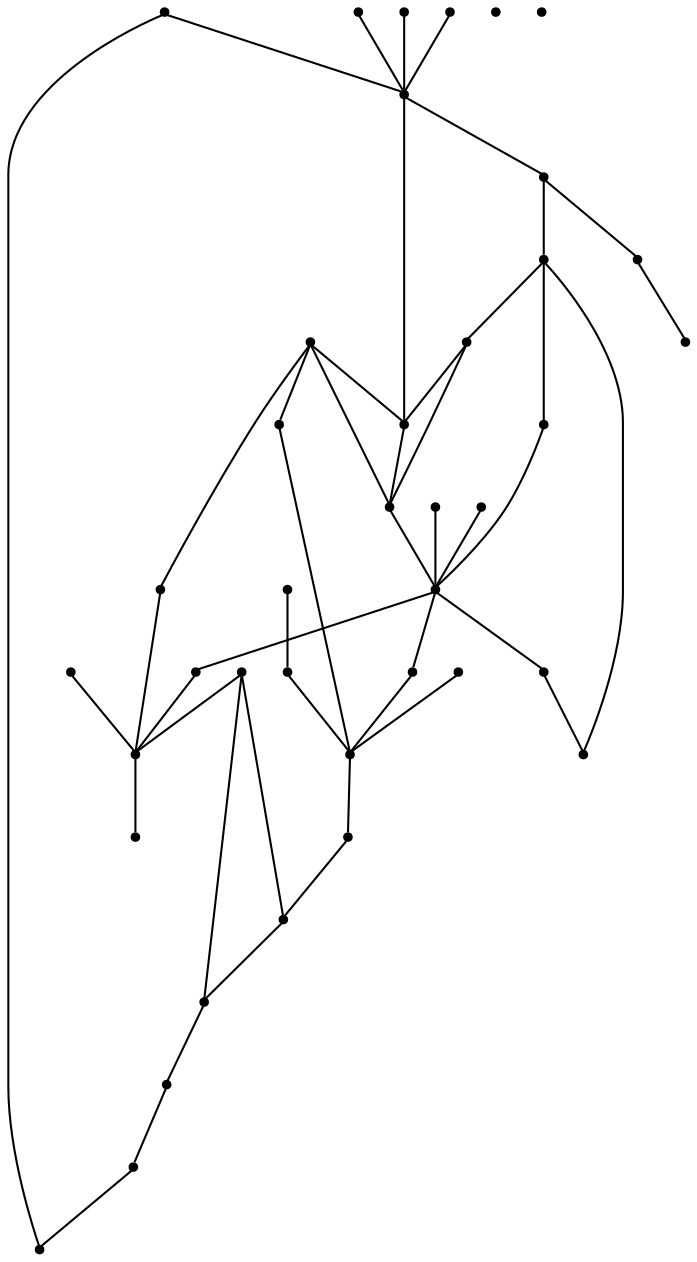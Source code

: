 graph {
  node [shape=point,comment="{\"directed\":false,\"doi\":\"10.1007/3-540-45848-4_3\",\"figure\":\"? (2)\"}"]

  v0 [pos="1716.9583638509116,739.0346152150732"]
  v1 [pos="1661.5563074747724,755.0054493113462"]
  v2 [pos="1661.5563074747724,1168.305264171372"]
  v3 [pos="1608.3645502726238,1168.305264171372"]
  v4 [pos="1555.2083333333335,1168.2844581767026"]
  v5 [pos="1497.7083841959636,1401.2846412821714"]
  v6 [pos="1497.7083841959636,1158.6594683492285"]
  v7 [pos="1442.4062728881836,1174.6844552521013"]
  v8 [pos="1442.4062728881836,1401.2802702748877"]
  v9 [pos="1388.1521224975586,1174.6844552521013"]
  v10 [pos="1388.2083892822266,1334.1597023173276"]
  v11 [pos="1331.7082722981772,967.1596152150732"]
  v12 [pos="1331.7082722981772,1158.6594683492285"]
  v13 [pos="1331.7082722981772,1276.9094886942808"]
  v14 [pos="1275.4582722981772,1117.1596470042173"]
  v15 [pos="1275.4582722981772,1072.6596457326514"]
  v16 [pos="1275.4582722981772,1161.909590419541"]
  v17 [pos="1275.4582722981772,839.6594626271826"]
  v18 [pos="1218.9582824707031,1107.6594931447607"]
  v19 [pos="1162.7082824707031,1222.6596616272234"]
  v20 [pos="1162.7082824707031,1286.4096107645933"]
  v21 [pos="1162.7082824707031,1085.4096355601255"]
  v22 [pos="1162.7082824707031,1040.6596762502295"]
  v23 [pos="1106.2082926432292,1222.6596616272234"]
  v24 [pos="1106.2082926432292,1062.909533834865"]
  v25 [pos="1106.2082926432292,839.6594308380388"]
  v26 [pos="1106.2082926432292,938.5346355601255"]
  v27 [pos="1050.9583155314128,839.6594308380386"]
  v28 [pos="1050.9187698364258,922.5594145619971"]
  v29 [pos="997.7083206176758,839.6594308380388"]
  v30 [pos="944.4583257039388,881.0346546336118"]
  v31 [pos="890.2083079020183,989.6594626271826"]
  v32 [pos="890.2083079020183,1117.1596470042173"]
  v33 [pos="890.2083079020183,1161.909590419541"]
  v34 [pos="890.2083079020183,1254.4096412821714"]
  v35 [pos="890.2083079020183,1318.2844581767026"]
  v36 [pos="890.2083079020183,871.4094422821306"]
  v37 [pos="890.2083079020184,920.9094308380388"]
  v38 [pos="781.7687352498373,1248.0906747345232"]

  v38 -- v5 [id="-6",pos="781.7687352498373,1248.0906747345232 834.9625269571941,1433.1971429352068 834.9625269571941,1433.1971429352068 834.9625269571941,1433.1971429352068 1497.729237874349,1433.1971429352068 1497.729237874349,1433.1971429352068 1497.729237874349,1433.1971429352068 1497.7083841959636,1401.2846412821714 1497.7083841959636,1401.2846412821714 1497.7083841959636,1401.2846412821714"]
  v0 -- v30 [id="-1",pos="1716.9583638509116,739.0346152150732 1661.5582784016929,723.0886402293149 1661.5582784016929,723.0886402293149 1661.5582784016929,723.0886402293149 997.7291107177736,723.0886402293149 997.7291107177736,723.0886402293149 997.7291107177736,723.0886402293149 944.4583257039388,881.0346546336118 944.4583257039388,881.0346546336118 944.4583257039388,881.0346546336118"]
  v1 -- v0 [id="-4",pos="1661.5563074747724,755.0054493113462 1716.9583638509116,739.0346152150732 1716.9583638509116,739.0346152150732 1716.9583638509116,739.0346152150732"]
  v38 -- v8 [id="-7",pos="781.7687352498373,1248.0906747345232 834.9624633789064,1401.280461009751 834.9624633789064,1401.280461009751 834.9624633789064,1401.280461009751 1442.4062728881836,1401.2802702748877 1442.4062728881836,1401.2802702748877 1442.4062728881836,1401.2802702748877"]
  v4 -- v3 [id="-14",pos="1555.2083333333335,1168.2844581767026 1608.3645502726238,1168.305264171372 1608.3645502726238,1168.305264171372 1608.3645502726238,1168.305264171372"]
  v5 -- v4 [id="-20",pos="1497.7083841959636,1401.2846412821714 1555.2083333333335,1168.2844581767026 1555.2083333333335,1168.2844581767026 1555.2083333333335,1168.2844581767026"]
  v38 -- v13 [id="-22",pos="781.7687352498373,1248.0906747345232 834.9625269571941,1356.6013279124204 834.9625269571941,1356.6013279124204 834.9625269571941,1356.6013279124204 1275.3875732421875,1356.6013279124204 1275.3875732421875,1356.6013279124204 1275.3875732421875,1356.6013279124204 1331.7082722981772,1276.9094886942808 1331.7082722981772,1276.9094886942808 1331.7082722981772,1276.9094886942808"]
  v6 -- v12 [id="-25",pos="1497.7083841959636,1158.6594683492285 1442.4082438151042,1142.7720966502134 1442.4082438151042,1142.7720966502134 1442.4082438151042,1142.7720966502134 1388.1540934244792,1142.7720966502134 1388.1540934244792,1142.7720966502134 1388.1540934244792,1142.7720966502134 1331.7082722981772,1158.6594683492285 1331.7082722981772,1158.6594683492285 1331.7082722981772,1158.6594683492285"]
  v7 -- v6 [id="-28",pos="1442.4062728881836,1174.6844552521013 1497.7083841959636,1158.6594683492285 1497.7083841959636,1158.6594683492285 1497.7083841959636,1158.6594683492285"]
  v8 -- v5 [id="-29",pos="1442.4062728881836,1401.2802702748877 1497.7083841959636,1401.2846412821714 1497.7083841959636,1401.2846412821714 1497.7083841959636,1401.2846412821714"]
  v36 -- v30 [id="-46",pos="890.2083079020183,871.4094422821306 944.4583257039388,881.0346546336118 944.4583257039388,881.0346546336118 944.4583257039388,881.0346546336118"]
  v35 -- v13 [id="-47",pos="890.2083079020183,1318.2844581767026 1275.387446085612,1318.301322317531 1275.387446085612,1318.301322317531 1275.387446085612,1318.301322317531 1331.7082722981772,1276.9094886942808 1331.7082722981772,1276.9094886942808 1331.7082722981772,1276.9094886942808"]
  v32 -- v18 [id="-49",pos="890.2083079020183,1117.1596470042173 1162.6207987467449,1117.238801972479 1162.6207987467449,1117.238801972479 1162.6207987467449,1117.238801972479 1218.9582824707031,1107.6594931447607 1218.9582824707031,1107.6594931447607 1218.9582824707031,1107.6594931447607"]
  v37 -- v30 [id="-50",pos="890.2083079020184,920.9094308380388 944.4583257039388,881.0346546336118 944.4583257039388,881.0346546336118 944.4583257039388,881.0346546336118"]
  v12 -- v9 [id="-56",pos="1331.7082722981772,1158.6594683492285 1388.1521224975586,1174.6844552521013 1388.1521224975586,1174.6844552521013 1388.1521224975586,1174.6844552521013"]
  v13 -- v10 [id="-57",pos="1331.7082722981772,1276.9094886942808 1388.2083892822266,1334.1597023173276 1388.2083892822266,1334.1597023173276 1388.2083892822266,1334.1597023173276"]
  v30 -- v29 [id="-58",pos="944.4583257039388,881.0346546336118 997.7083206176758,839.6594308380388 997.7083206176758,839.6594308380388 997.7083206176758,839.6594308380388"]
  v29 -- v28 [id="-66",pos="997.7083206176758,839.6594308380388 1050.9187698364258,922.5594145619971 1050.9187698364258,922.5594145619971 1050.9187698364258,922.5594145619971"]
  v29 -- v27 [id="-68",pos="997.7083206176758,839.6594308380388 1050.9583155314128,839.6594308380386 1050.9583155314128,839.6594308380386 1050.9583155314128,839.6594308380386"]
  v11 -- v28 [id="-71",pos="1331.7082722981772,967.1596152150732 1275.3875732421875,906.6012643341326 1275.3875732421875,906.6012643341326 1275.3875732421875,906.6012643341326 1106.237538655599,906.6012643341326 1106.237538655599,906.6012643341326 1106.237538655599,906.6012643341326 1050.9187698364258,922.5594145619971 1050.9187698364258,922.5594145619971 1050.9187698364258,922.5594145619971"]
  v27 -- v25 [id="-74",pos="1050.9583155314128,839.6594308380386 1106.2082926432292,839.6594308380388 1106.2082926432292,839.6594308380388 1106.2082926432292,839.6594308380388"]
  v14 -- v12 [id="-78",pos="1275.4582722981772,1117.1596470042173 1331.7082722981772,1158.6594683492285 1331.7082722981772,1158.6594683492285 1331.7082722981772,1158.6594683492285"]
  v15 -- v11 [id="-79",pos="1275.4582722981772,1072.6596457326514 1331.7082722981772,967.1596152150732 1331.7082722981772,967.1596152150732 1331.7082722981772,967.1596152150732"]
  v16 -- v13 [id="-80",pos="1275.4582722981772,1161.909590419541 1331.7082722981772,1276.9094886942808 1331.7082722981772,1276.9094886942808 1331.7082722981772,1276.9094886942808"]
  v31 -- v12 [id="-83",pos="890.2083079020183,989.6594626271826 1275.387446085612,989.5804666046404 1275.387446085612,989.5804666046404 1275.387446085612,989.5804666046404 1331.7082722981772,1158.6594683492285 1331.7082722981772,1158.6594683492285 1331.7082722981772,1158.6594683492285"]
  v33 -- v18 [id="-85",pos="890.2083079020183,1161.909590419541 1162.6207987467449,1161.9178079132341 1162.6207987467449,1161.9178079132341 1162.6207987467449,1161.9178079132341 1218.9582824707031,1107.6594931447607 1218.9582824707031,1107.6594931447607 1218.9582824707031,1107.6594931447607"]
  v28 -- v26 [id="-86",pos="1050.9187698364258,922.5594145619971 1106.2082926432292,938.5346355601255 1106.2082926432292,938.5346355601255 1106.2082926432292,938.5346355601255"]
  v23 -- v21 [id="-87",pos="1106.2082926432292,1222.6596616272234 1162.7082824707031,1085.4096355601255 1162.7082824707031,1085.4096355601255 1162.7082824707031,1085.4096355601255"]
  v26 -- v18 [id="-88",pos="1106.2082926432292,938.5346355601255 1162.6207987467449,1008.7261778676611 1162.6207987467449,1008.7261778676611 1162.6207987467449,1008.7261778676611 1218.9582824707031,1107.6594931447607 1218.9582824707031,1107.6594931447607 1218.9582824707031,1107.6594931447607"]
  v23 -- v20 [id="-89",pos="1106.2082926432292,1222.6596616272234 1162.7082824707031,1286.4096107645933 1162.7082824707031,1286.4096107645933 1162.7082824707031,1286.4096107645933"]
  v24 -- v21 [id="-90",pos="1106.2082926432292,1062.909533834865 1162.7082824707031,1085.4096355601255 1162.7082824707031,1085.4096355601255 1162.7082824707031,1085.4096355601255"]
  v24 -- v22 [id="-91",pos="1106.2082926432292,1062.909533834865 1162.7082824707031,1040.6596762502295 1162.7082824707031,1040.6596762502295 1162.7082824707031,1040.6596762502295"]
  v23 -- v19 [id="-92",pos="1106.2082926432292,1222.6596616272234 1162.7082824707031,1222.6596616272234 1162.7082824707031,1222.6596616272234 1162.7082824707031,1222.6596616272234"]
  v17 -- v30 [id="-94",pos="1275.4582722981772,839.6594626271826 1219.0041859944663,874.6844552521013 1219.0041859944663,874.6844552521013 1219.0041859944663,874.6844552521013 997.729237874349,874.6844552521013 997.729237874349,874.6844552521013 997.729237874349,874.6844552521013 944.4583257039388,881.0346546336118 944.4583257039388,881.0346546336118 944.4583257039388,881.0346546336118"]
  v18 -- v14 [id="-98",pos="1218.9582824707031,1107.6594931447607 1275.4582722981772,1117.1596470042173 1275.4582722981772,1117.1596470042173 1275.4582722981772,1117.1596470042173"]
  v18 -- v15 [id="-99",pos="1218.9582824707031,1107.6594931447607 1275.4582722981772,1072.6596457326514 1275.4582722981772,1072.6596457326514 1275.4582722981772,1072.6596457326514"]
  v18 -- v16 [id="-100",pos="1218.9582824707031,1107.6594931447607 1275.4582722981772,1161.909590419541 1275.4582722981772,1161.909590419541 1275.4582722981772,1161.909590419541"]
  v22 -- v30 [id="-108",pos="1162.7082824707031,1040.6596762502295 1106.237538655599,970.4304320180518 1106.237538655599,970.4304320180518 1106.237538655599,970.4304320180518 997.729237874349,970.4304320180518 997.729237874349,970.4304320180518 997.729237874349,970.4304320180518 944.4583257039388,881.0346546336118 944.4583257039388,881.0346546336118 944.4583257039388,881.0346546336118"]
  v23 -- v22 [id="-111",pos="1106.2082926432292,1222.6596616272234 1162.7082824707031,1040.6596762502295 1162.7082824707031,1040.6596762502295 1162.7082824707031,1040.6596762502295"]
  v19 -- v12 [id="-114",pos="1162.7082824707031,1222.6596616272234 1275.387446085612,1222.5595417185727 1275.387446085612,1222.5595417185727 1275.387446085612,1222.5595417185727 1331.7082722981772,1158.6594683492285 1331.7082722981772,1158.6594683492285 1331.7082722981772,1158.6594683492285"]
  v21 -- v18 [id="-115",pos="1162.7082824707031,1085.4096355601255 1218.9582824707031,1107.6594931447607 1218.9582824707031,1107.6594931447607 1218.9582824707031,1107.6594931447607"]
  v20 -- v13 [id="-116",pos="1162.7082824707031,1286.4096107645933 1275.387446085612,1286.3888365590674 1275.387446085612,1286.3888365590674 1275.387446085612,1286.3888365590674 1331.7082722981772,1276.9094886942808 1331.7082722981772,1276.9094886942808 1331.7082722981772,1276.9094886942808"]
  v3 -- v1 [id="-135",pos="1608.3645502726238,1168.305264171372 1661.5563074747724,755.0054493113462 1661.5563074747724,755.0054493113462 1661.5563074747724,755.0054493113462"]
  v9 -- v8 [id="-181",pos="1388.1521224975586,1174.6844552521013 1442.4062728881836,1401.2802702748877 1442.4062728881836,1401.2802702748877 1442.4062728881836,1401.2802702748877"]
  v28 -- v24 [id="-230",pos="1050.9187698364258,922.5594145619971 1106.2082926432292,1062.909533834865 1106.2082926432292,1062.909533834865 1106.2082926432292,1062.909533834865"]
  v22 -- v21 [id="-234",pos="1162.7082824707031,1040.6596762502295 1162.7082824707031,1085.4096355601255 1162.7082824707031,1085.4096355601255 1162.7082824707031,1085.4096355601255"]
}
